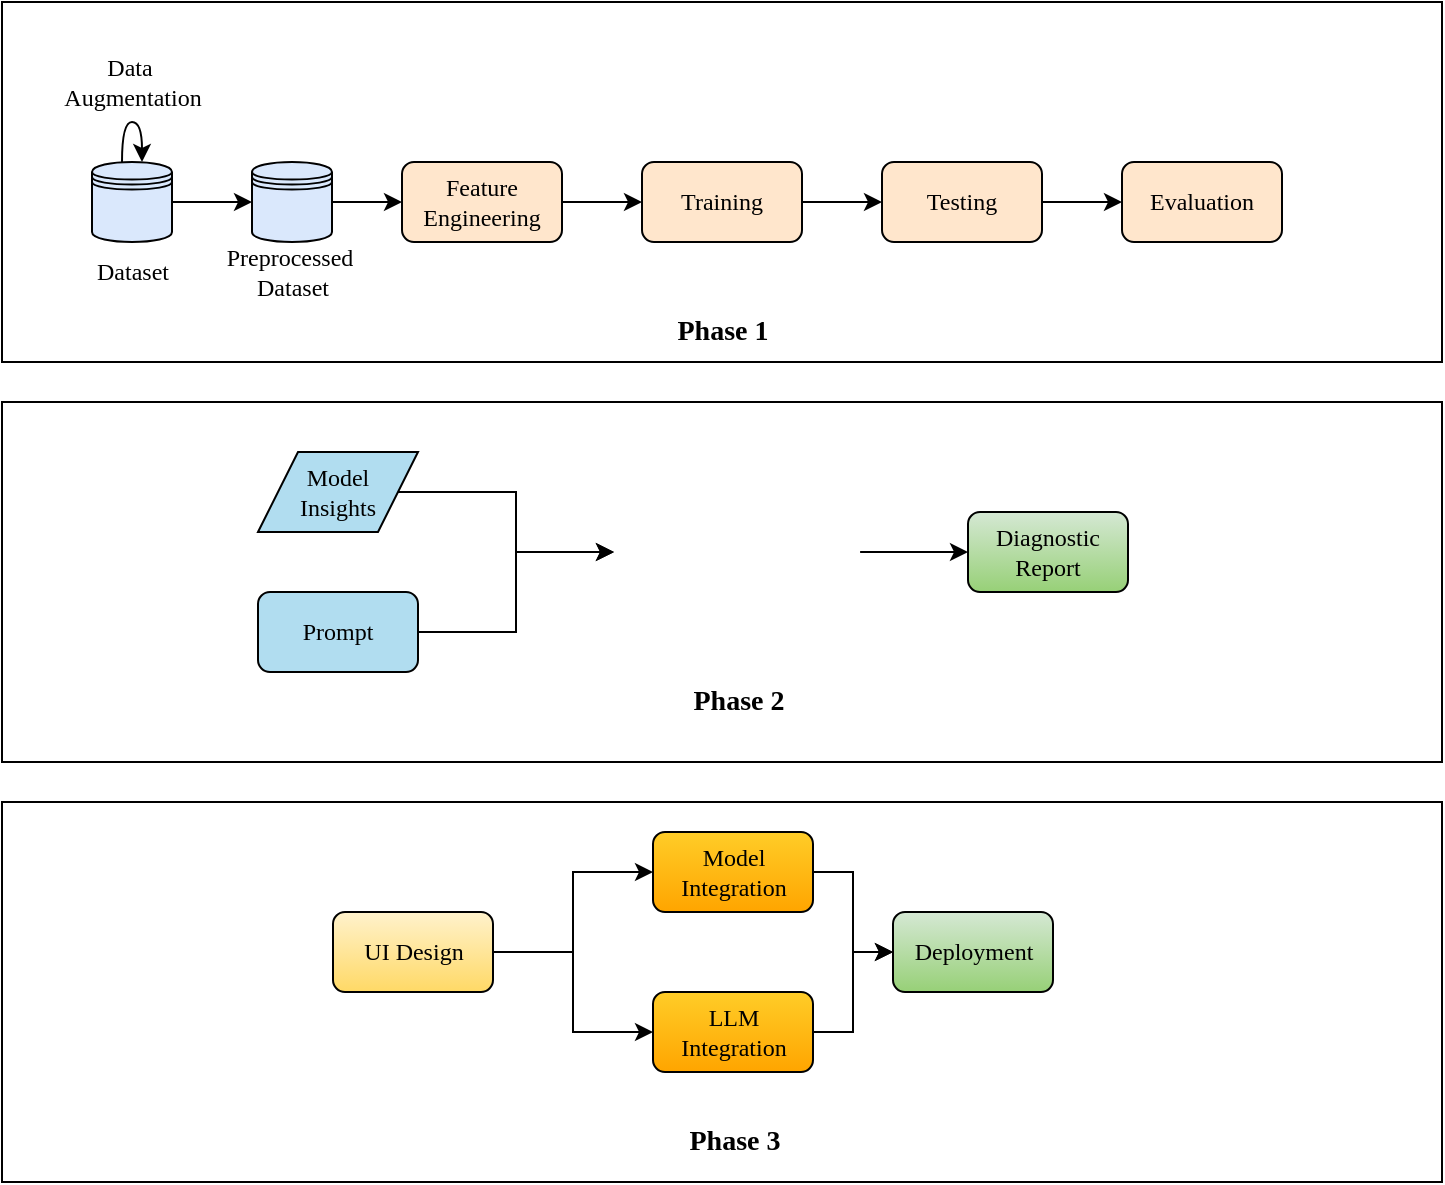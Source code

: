 <mxfile version="24.7.17">
  <diagram name="Page-1" id="gyxaRsXKoxbwDoOl-HOA">
    <mxGraphModel grid="1" page="1" gridSize="10" guides="1" tooltips="1" connect="1" arrows="1" fold="1" pageScale="1" pageWidth="850" pageHeight="1100" math="1" shadow="0">
      <root>
        <mxCell id="0" />
        <mxCell id="1" parent="0" />
        <mxCell id="KUQWX9r3q0ypStH4EWlE-6" value="" style="group;" connectable="0" vertex="1" parent="1">
          <mxGeometry x="80" y="40" width="720" height="590" as="geometry" />
        </mxCell>
        <mxCell id="7xrpjrezgD3ny6rJw9Ql-46" value="" style="rounded=0;whiteSpace=wrap;html=1;fontFamily=Times New Roman;" vertex="1" parent="KUQWX9r3q0ypStH4EWlE-6">
          <mxGeometry y="200" width="720" height="180" as="geometry" />
        </mxCell>
        <mxCell id="7xrpjrezgD3ny6rJw9Ql-45" value="" style="rounded=0;whiteSpace=wrap;html=1;fontFamily=Times New Roman;" vertex="1" parent="KUQWX9r3q0ypStH4EWlE-6">
          <mxGeometry y="400" width="720" height="190" as="geometry" />
        </mxCell>
        <mxCell id="7xrpjrezgD3ny6rJw9Ql-44" value="" style="rounded=0;whiteSpace=wrap;html=1;fontFamily=Times New Roman;" vertex="1" parent="KUQWX9r3q0ypStH4EWlE-6">
          <mxGeometry width="720" height="180" as="geometry" />
        </mxCell>
        <mxCell id="7xrpjrezgD3ny6rJw9Ql-32" style="edgeStyle=orthogonalEdgeStyle;rounded=0;orthogonalLoop=1;jettySize=auto;html=1;exitX=1;exitY=0.5;exitDx=0;exitDy=0;entryX=0;entryY=0.5;entryDx=0;entryDy=0;fontFamily=Times New Roman;" edge="1" parent="KUQWX9r3q0ypStH4EWlE-6" source="7xrpjrezgD3ny6rJw9Ql-7" target="7xrpjrezgD3ny6rJw9Ql-16">
          <mxGeometry relative="1" as="geometry" />
        </mxCell>
        <mxCell id="7xrpjrezgD3ny6rJw9Ql-7" value="" style="shape=datastore;whiteSpace=wrap;html=1;fontFamily=Times New Roman;fillColor=#dae8fc;strokeColor=#000000;" vertex="1" parent="KUQWX9r3q0ypStH4EWlE-6">
          <mxGeometry x="45" y="80" width="40" height="40" as="geometry" />
        </mxCell>
        <mxCell id="7xrpjrezgD3ny6rJw9Ql-8" value="Dataset" style="text;html=1;align=center;verticalAlign=middle;resizable=0;points=[];autosize=1;strokeColor=none;fillColor=none;fontFamily=Times New Roman;" vertex="1" parent="KUQWX9r3q0ypStH4EWlE-6">
          <mxGeometry x="35" y="120" width="60" height="30" as="geometry" />
        </mxCell>
        <mxCell id="7xrpjrezgD3ny6rJw9Ql-14" value="" style="endArrow=classic;html=1;rounded=0;edgeStyle=orthogonalEdgeStyle;curved=1;fontFamily=Times New Roman;" edge="1" parent="KUQWX9r3q0ypStH4EWlE-6">
          <mxGeometry width="50" height="50" relative="1" as="geometry">
            <mxPoint x="60" y="80" as="sourcePoint" />
            <mxPoint x="70" y="80" as="targetPoint" />
            <Array as="points">
              <mxPoint x="60" y="60" />
              <mxPoint x="70" y="60" />
            </Array>
          </mxGeometry>
        </mxCell>
        <mxCell id="7xrpjrezgD3ny6rJw9Ql-15" value="Data&amp;nbsp;&lt;div&gt;Augmentation&lt;/div&gt;" style="text;html=1;align=center;verticalAlign=middle;resizable=0;points=[];autosize=1;strokeColor=none;fillColor=none;fontFamily=Times New Roman;" vertex="1" parent="KUQWX9r3q0ypStH4EWlE-6">
          <mxGeometry x="20" y="20" width="90" height="40" as="geometry" />
        </mxCell>
        <mxCell id="7xrpjrezgD3ny6rJw9Ql-33" style="edgeStyle=orthogonalEdgeStyle;rounded=0;orthogonalLoop=1;jettySize=auto;html=1;exitX=1;exitY=0.5;exitDx=0;exitDy=0;entryX=0;entryY=0.5;entryDx=0;entryDy=0;fontFamily=Times New Roman;" edge="1" parent="KUQWX9r3q0ypStH4EWlE-6" source="ddmVkkL7S824i91qC6W8-1" target="7xrpjrezgD3ny6rJw9Ql-19">
          <mxGeometry relative="1" as="geometry">
            <mxPoint x="320" y="100.0" as="targetPoint" />
          </mxGeometry>
        </mxCell>
        <mxCell id="7xrpjrezgD3ny6rJw9Ql-16" value="" style="shape=datastore;whiteSpace=wrap;html=1;fontFamily=Times New Roman;fillColor=#dae8fc;strokeColor=#000000;" vertex="1" parent="KUQWX9r3q0ypStH4EWlE-6">
          <mxGeometry x="125" y="80" width="40" height="40" as="geometry" />
        </mxCell>
        <mxCell id="7xrpjrezgD3ny6rJw9Ql-17" value="&lt;div&gt;Preprocessed&amp;nbsp;&lt;/div&gt;&lt;div&gt;&lt;span style=&quot;background-color: initial;&quot;&gt;Dataset&lt;/span&gt;&lt;/div&gt;" style="text;html=1;align=center;verticalAlign=middle;resizable=0;points=[];autosize=1;strokeColor=none;fillColor=none;fontFamily=Times New Roman;" vertex="1" parent="KUQWX9r3q0ypStH4EWlE-6">
          <mxGeometry x="100" y="115" width="90" height="40" as="geometry" />
        </mxCell>
        <mxCell id="7xrpjrezgD3ny6rJw9Ql-35" style="edgeStyle=orthogonalEdgeStyle;rounded=0;orthogonalLoop=1;jettySize=auto;html=1;exitX=1;exitY=0.5;exitDx=0;exitDy=0;fontFamily=Times New Roman;" edge="1" parent="KUQWX9r3q0ypStH4EWlE-6" source="7xrpjrezgD3ny6rJw9Ql-19" target="7xrpjrezgD3ny6rJw9Ql-20">
          <mxGeometry relative="1" as="geometry" />
        </mxCell>
        <mxCell id="7xrpjrezgD3ny6rJw9Ql-19" value="Training" style="rounded=1;whiteSpace=wrap;html=1;fontFamily=Times New Roman;fillColor=#ffe6cc;strokeColor=#000000;" vertex="1" parent="KUQWX9r3q0ypStH4EWlE-6">
          <mxGeometry x="320" y="80" width="80" height="40" as="geometry" />
        </mxCell>
        <mxCell id="7xrpjrezgD3ny6rJw9Ql-36" style="edgeStyle=orthogonalEdgeStyle;rounded=0;orthogonalLoop=1;jettySize=auto;html=1;exitX=1;exitY=0.5;exitDx=0;exitDy=0;fontFamily=Times New Roman;" edge="1" parent="KUQWX9r3q0ypStH4EWlE-6" source="7xrpjrezgD3ny6rJw9Ql-20" target="7xrpjrezgD3ny6rJw9Ql-21">
          <mxGeometry relative="1" as="geometry" />
        </mxCell>
        <mxCell id="7xrpjrezgD3ny6rJw9Ql-20" value="Testing" style="rounded=1;whiteSpace=wrap;html=1;fontFamily=Times New Roman;fillColor=#ffe6cc;strokeColor=#000000;" vertex="1" parent="KUQWX9r3q0ypStH4EWlE-6">
          <mxGeometry x="440" y="80" width="80" height="40" as="geometry" />
        </mxCell>
        <mxCell id="7xrpjrezgD3ny6rJw9Ql-21" value="Evaluation" style="rounded=1;whiteSpace=wrap;html=1;fontFamily=Times New Roman;fillColor=#ffe6cc;strokeColor=#000000;" vertex="1" parent="KUQWX9r3q0ypStH4EWlE-6">
          <mxGeometry x="560" y="80" width="80" height="40" as="geometry" />
        </mxCell>
        <mxCell id="-ezIPU3EHOKkRKL6itA5-7" value="&lt;b&gt;&lt;font style=&quot;font-size: 14px;&quot;&gt;Phase 1&lt;/font&gt;&lt;/b&gt;" style="text;html=1;align=center;verticalAlign=middle;resizable=0;points=[];autosize=1;strokeColor=none;fillColor=none;fontFamily=Times New Roman;" vertex="1" parent="KUQWX9r3q0ypStH4EWlE-6">
          <mxGeometry x="325" y="150" width="70" height="30" as="geometry" />
        </mxCell>
        <mxCell id="ddmVkkL7S824i91qC6W8-2" value="" style="edgeStyle=orthogonalEdgeStyle;rounded=0;orthogonalLoop=1;jettySize=auto;html=1;exitX=1;exitY=0.5;exitDx=0;exitDy=0;entryX=0;entryY=0.5;entryDx=0;entryDy=0;fontFamily=Times New Roman;" edge="1" parent="KUQWX9r3q0ypStH4EWlE-6" source="7xrpjrezgD3ny6rJw9Ql-16" target="ddmVkkL7S824i91qC6W8-1">
          <mxGeometry relative="1" as="geometry">
            <mxPoint x="165" y="100" as="sourcePoint" />
            <mxPoint x="320" y="100" as="targetPoint" />
          </mxGeometry>
        </mxCell>
        <mxCell id="ddmVkkL7S824i91qC6W8-1" value="Feature Engineering" style="rounded=1;whiteSpace=wrap;html=1;fontFamily=Times New Roman;fillColor=#ffe6cc;strokeColor=#000000;" vertex="1" parent="KUQWX9r3q0ypStH4EWlE-6">
          <mxGeometry x="200" y="80" width="80" height="40" as="geometry" />
        </mxCell>
        <mxCell id="KUQWX9r3q0ypStH4EWlE-4" value="" style="group;" connectable="0" vertex="1" parent="KUQWX9r3q0ypStH4EWlE-6">
          <mxGeometry x="128" y="215" width="435" height="150" as="geometry" />
        </mxCell>
        <mxCell id="KUQWX9r3q0ypStH4EWlE-2" style="edgeStyle=orthogonalEdgeStyle;rounded=0;orthogonalLoop=1;jettySize=auto;html=1;entryX=0;entryY=0.5;entryDx=0;entryDy=0;" edge="1" parent="KUQWX9r3q0ypStH4EWlE-4" source="7xrpjrezgD3ny6rJw9Ql-5" target="-ezIPU3EHOKkRKL6itA5-5">
          <mxGeometry relative="1" as="geometry" />
        </mxCell>
        <mxCell id="7xrpjrezgD3ny6rJw9Ql-5" value="" style="shape=image;verticalLabelPosition=bottom;labelBackgroundColor=default;verticalAlign=top;aspect=fixed;imageAspect=0;image=https://www.shutterstock.com/image-vector/llm-large-language-model-neural-260nw-2428260655.jpg;clipPath=inset(3.21% 3.08% 12.5% 3.85%);fontFamily=Times New Roman;" vertex="1" parent="KUQWX9r3q0ypStH4EWlE-4">
          <mxGeometry x="178" width="123.06" height="120" as="geometry" />
        </mxCell>
        <mxCell id="7xrpjrezgD3ny6rJw9Ql-37" style="edgeStyle=orthogonalEdgeStyle;rounded=0;orthogonalLoop=1;jettySize=auto;html=1;exitX=1;exitY=0.5;exitDx=0;exitDy=0;entryX=0;entryY=0.5;entryDx=0;entryDy=0;fontFamily=Times New Roman;" edge="1" parent="KUQWX9r3q0ypStH4EWlE-4" source="7xrpjrezgD3ny6rJw9Ql-22" target="7xrpjrezgD3ny6rJw9Ql-5">
          <mxGeometry relative="1" as="geometry" />
        </mxCell>
        <mxCell id="7xrpjrezgD3ny6rJw9Ql-22" value="Model&lt;div&gt;Insights&lt;/div&gt;" style="shape=parallelogram;perimeter=parallelogramPerimeter;whiteSpace=wrap;html=1;fixedSize=1;fontFamily=Times New Roman;fillColor=#b1ddf0;strokeColor=#000000;" vertex="1" parent="KUQWX9r3q0ypStH4EWlE-4">
          <mxGeometry y="10" width="80" height="40" as="geometry" />
        </mxCell>
        <mxCell id="KUQWX9r3q0ypStH4EWlE-1" style="edgeStyle=orthogonalEdgeStyle;rounded=0;orthogonalLoop=1;jettySize=auto;html=1;" edge="1" parent="KUQWX9r3q0ypStH4EWlE-4" source="7xrpjrezgD3ny6rJw9Ql-25" target="7xrpjrezgD3ny6rJw9Ql-5">
          <mxGeometry relative="1" as="geometry" />
        </mxCell>
        <mxCell id="7xrpjrezgD3ny6rJw9Ql-25" value="Prompt" style="rounded=1;whiteSpace=wrap;html=1;fontFamily=Times New Roman;fillColor=#b1ddf0;strokeColor=#000000;" vertex="1" parent="KUQWX9r3q0ypStH4EWlE-4">
          <mxGeometry y="80" width="80" height="40" as="geometry" />
        </mxCell>
        <mxCell id="-ezIPU3EHOKkRKL6itA5-5" value="Diagnostic Report" style="rounded=1;whiteSpace=wrap;html=1;fontFamily=Times New Roman;fillColor=#d5e8d4;gradientColor=#97d077;strokeColor=#000000;" vertex="1" parent="KUQWX9r3q0ypStH4EWlE-4">
          <mxGeometry x="355" y="40" width="80" height="40" as="geometry" />
        </mxCell>
        <mxCell id="-ezIPU3EHOKkRKL6itA5-8" value="&lt;b&gt;&lt;font style=&quot;font-size: 14px;&quot;&gt;Phase 2&lt;/font&gt;&lt;/b&gt;" style="text;html=1;align=center;verticalAlign=middle;resizable=0;points=[];autosize=1;strokeColor=none;fillColor=none;fontFamily=Times New Roman;" vertex="1" parent="KUQWX9r3q0ypStH4EWlE-4">
          <mxGeometry x="204.53" y="120" width="70" height="30" as="geometry" />
        </mxCell>
        <mxCell id="KUQWX9r3q0ypStH4EWlE-5" value="" style="group;" connectable="0" vertex="1" parent="KUQWX9r3q0ypStH4EWlE-6">
          <mxGeometry x="165.5" y="415" width="360" height="170" as="geometry" />
        </mxCell>
        <mxCell id="-ezIPU3EHOKkRKL6itA5-2" style="edgeStyle=orthogonalEdgeStyle;rounded=0;orthogonalLoop=1;jettySize=auto;html=1;exitX=1;exitY=0.5;exitDx=0;exitDy=0;fontFamily=Times New Roman;" edge="1" parent="KUQWX9r3q0ypStH4EWlE-5" source="7xrpjrezgD3ny6rJw9Ql-26" target="7xrpjrezgD3ny6rJw9Ql-27">
          <mxGeometry relative="1" as="geometry" />
        </mxCell>
        <mxCell id="-ezIPU3EHOKkRKL6itA5-3" style="edgeStyle=orthogonalEdgeStyle;rounded=0;orthogonalLoop=1;jettySize=auto;html=1;entryX=0;entryY=0.5;entryDx=0;entryDy=0;fontFamily=Times New Roman;" edge="1" parent="KUQWX9r3q0ypStH4EWlE-5" source="7xrpjrezgD3ny6rJw9Ql-26" target="-ezIPU3EHOKkRKL6itA5-1">
          <mxGeometry relative="1" as="geometry" />
        </mxCell>
        <mxCell id="7xrpjrezgD3ny6rJw9Ql-26" value="UI Design" style="rounded=1;whiteSpace=wrap;html=1;fontFamily=Times New Roman;fillColor=#fff2cc;gradientColor=#ffd966;strokeColor=#000000;" vertex="1" parent="KUQWX9r3q0ypStH4EWlE-5">
          <mxGeometry y="40" width="80" height="40" as="geometry" />
        </mxCell>
        <mxCell id="7xrpjrezgD3ny6rJw9Ql-43" style="edgeStyle=orthogonalEdgeStyle;rounded=0;orthogonalLoop=1;jettySize=auto;html=1;exitX=1;exitY=0.5;exitDx=0;exitDy=0;entryX=0;entryY=0.5;entryDx=0;entryDy=0;fontFamily=Times New Roman;" edge="1" parent="KUQWX9r3q0ypStH4EWlE-5" source="7xrpjrezgD3ny6rJw9Ql-27" target="7xrpjrezgD3ny6rJw9Ql-29">
          <mxGeometry relative="1" as="geometry" />
        </mxCell>
        <mxCell id="7xrpjrezgD3ny6rJw9Ql-27" value="Model Integration" style="rounded=1;whiteSpace=wrap;html=1;fontFamily=Times New Roman;fillColor=#ffcd28;gradientColor=#ffa500;strokeColor=#000000;" vertex="1" parent="KUQWX9r3q0ypStH4EWlE-5">
          <mxGeometry x="160" width="80" height="40" as="geometry" />
        </mxCell>
        <mxCell id="7xrpjrezgD3ny6rJw9Ql-29" value="Deployment" style="rounded=1;whiteSpace=wrap;html=1;fontFamily=Times New Roman;fillColor=#d5e8d4;gradientColor=#97d077;strokeColor=#000000;" vertex="1" parent="KUQWX9r3q0ypStH4EWlE-5">
          <mxGeometry x="280" y="40" width="80" height="40" as="geometry" />
        </mxCell>
        <mxCell id="-ezIPU3EHOKkRKL6itA5-4" style="edgeStyle=orthogonalEdgeStyle;rounded=0;orthogonalLoop=1;jettySize=auto;html=1;exitX=1;exitY=0.5;exitDx=0;exitDy=0;entryX=0;entryY=0.5;entryDx=0;entryDy=0;fontFamily=Times New Roman;" edge="1" parent="KUQWX9r3q0ypStH4EWlE-5" source="-ezIPU3EHOKkRKL6itA5-1" target="7xrpjrezgD3ny6rJw9Ql-29">
          <mxGeometry relative="1" as="geometry" />
        </mxCell>
        <mxCell id="-ezIPU3EHOKkRKL6itA5-1" value="LLM Integration" style="rounded=1;whiteSpace=wrap;html=1;fontFamily=Times New Roman;fillColor=#ffcd28;gradientColor=#ffa500;strokeColor=#000000;" vertex="1" parent="KUQWX9r3q0ypStH4EWlE-5">
          <mxGeometry x="160" y="80" width="80" height="40" as="geometry" />
        </mxCell>
        <mxCell id="-ezIPU3EHOKkRKL6itA5-9" value="&lt;b&gt;&lt;font style=&quot;font-size: 14px;&quot;&gt;Phase 3&lt;/font&gt;&lt;/b&gt;" style="text;html=1;align=center;verticalAlign=middle;resizable=0;points=[];autosize=1;strokeColor=none;fillColor=none;fontFamily=Times New Roman;" vertex="1" parent="KUQWX9r3q0ypStH4EWlE-5">
          <mxGeometry x="165" y="140" width="70" height="30" as="geometry" />
        </mxCell>
      </root>
    </mxGraphModel>
  </diagram>
</mxfile>

